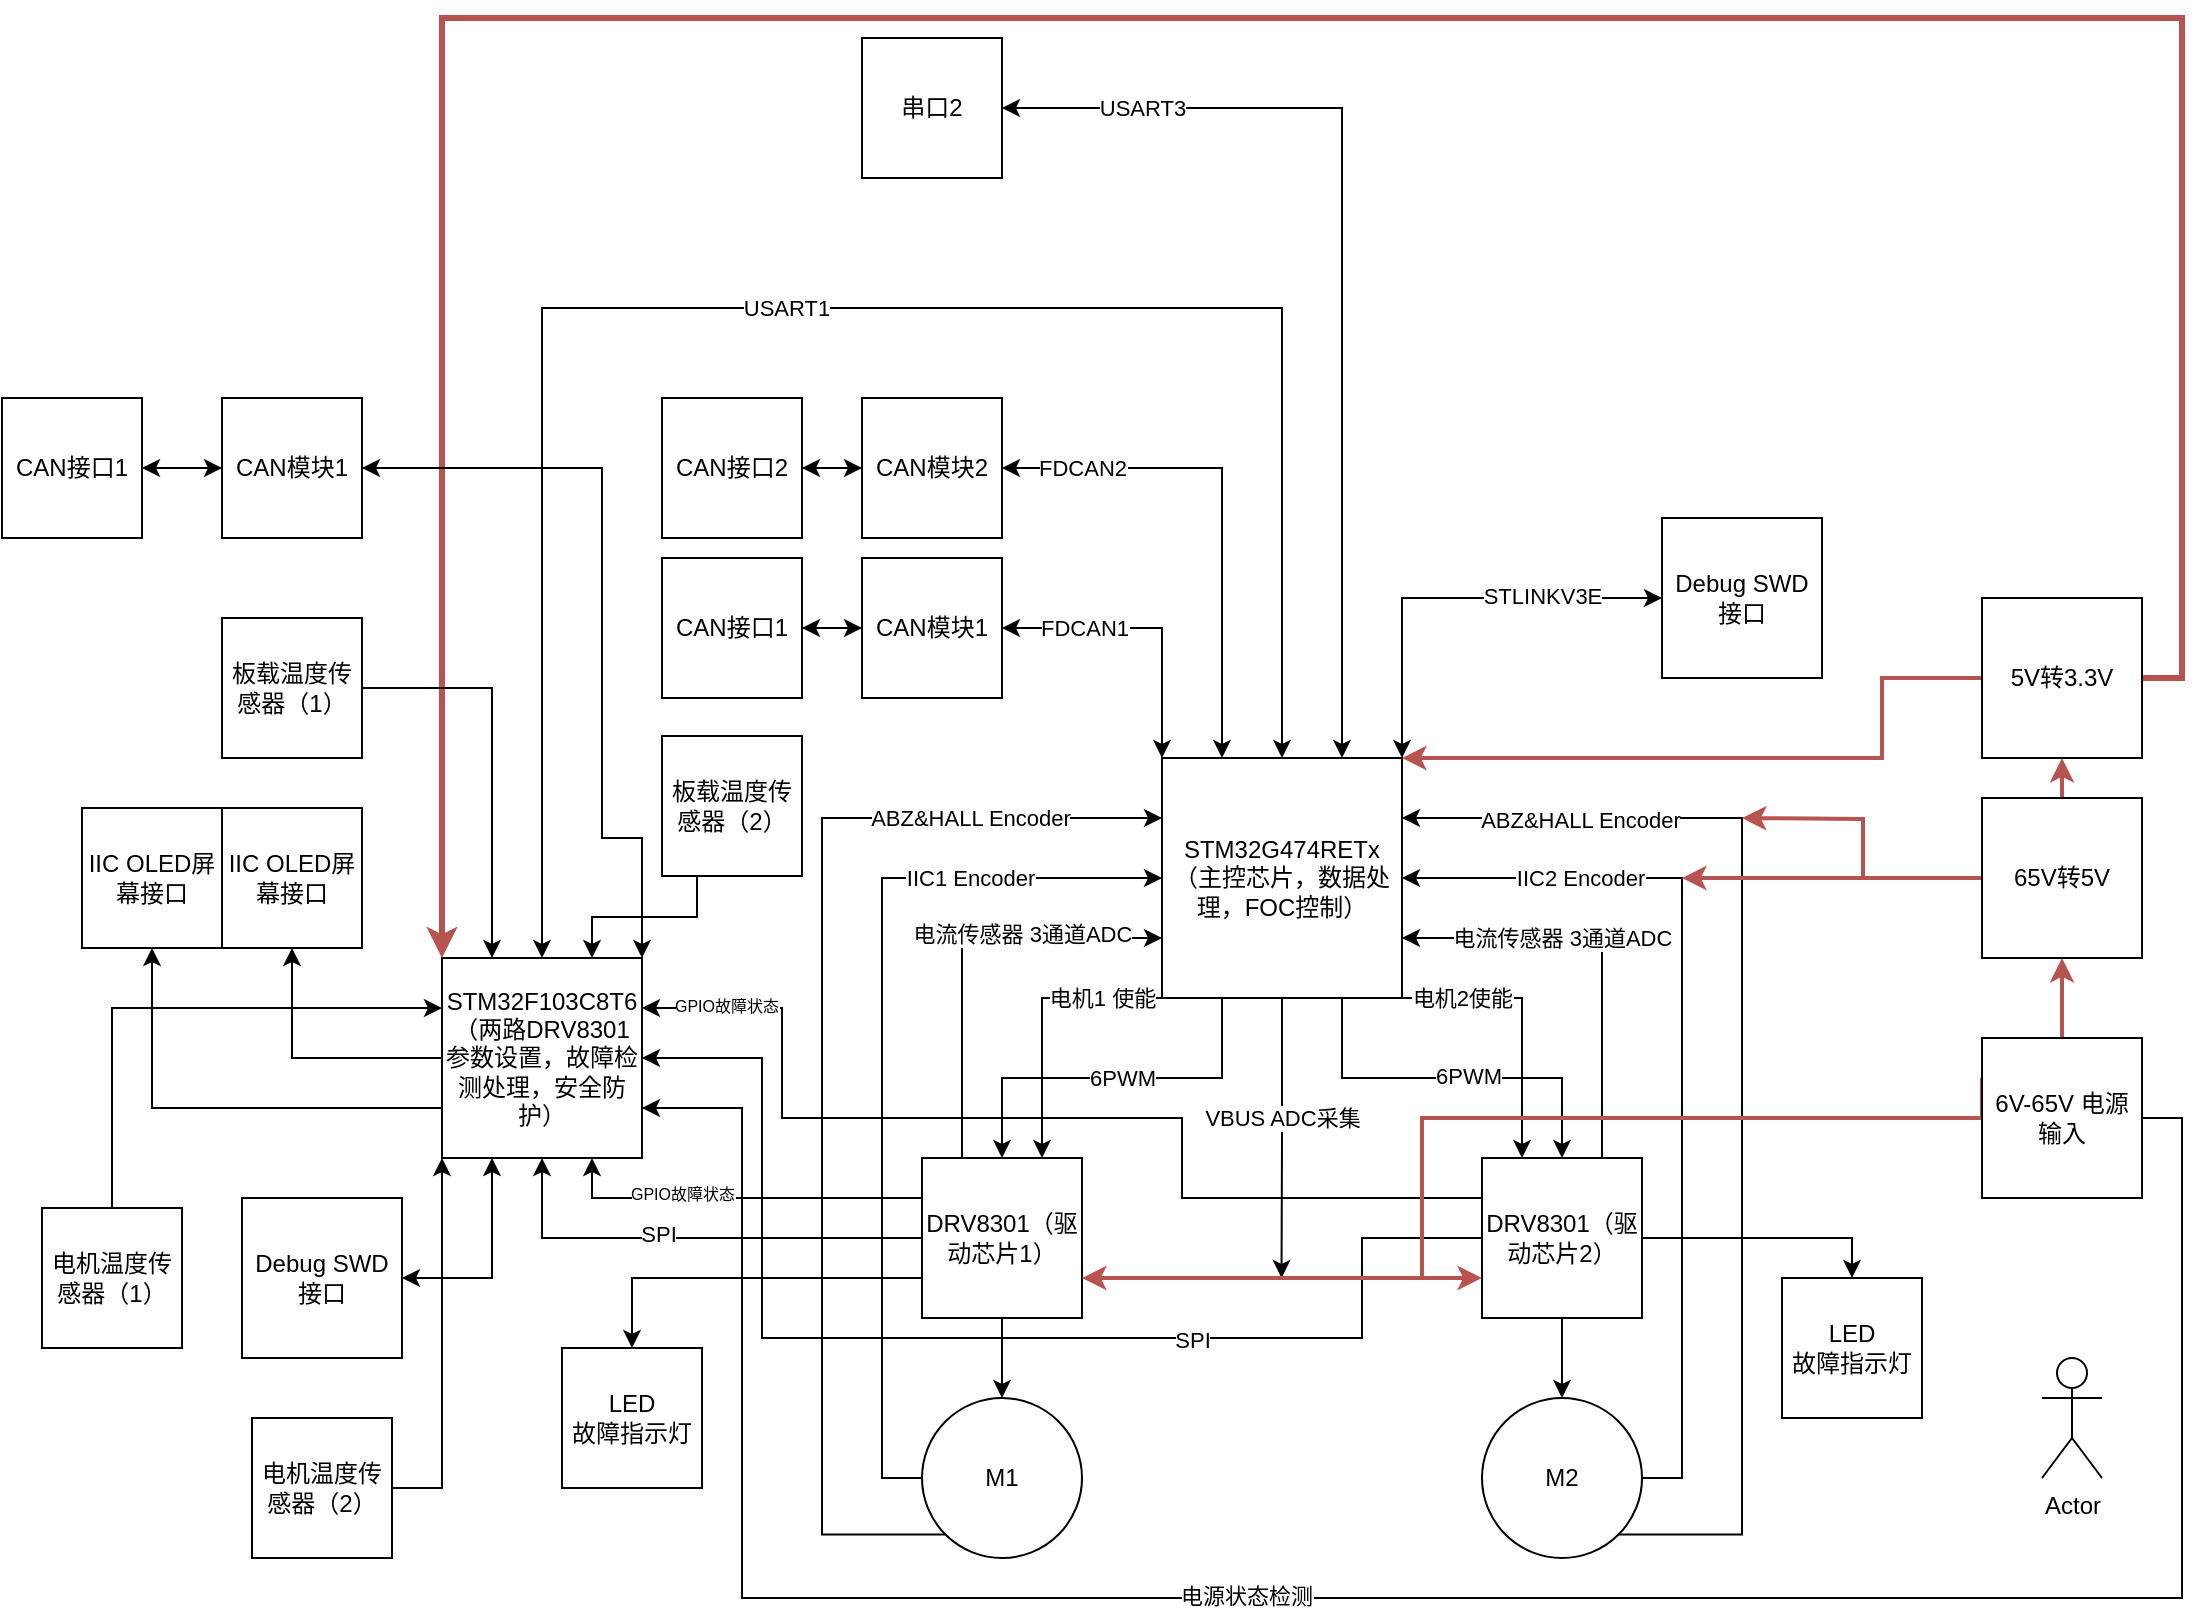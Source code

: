 <mxfile version="22.0.2" type="device">
  <diagram name="第 1 页" id="OV38u8bZRWVGrBhABrb8">
    <mxGraphModel dx="1015" dy="700" grid="1" gridSize="10" guides="1" tooltips="1" connect="1" arrows="1" fold="1" page="1" pageScale="1" pageWidth="1169" pageHeight="827" math="0" shadow="0">
      <root>
        <mxCell id="0" />
        <mxCell id="1" parent="0" />
        <mxCell id="kR41oFxlcHud7mC-6AMT-6" style="edgeStyle=orthogonalEdgeStyle;rounded=0;orthogonalLoop=1;jettySize=auto;html=1;exitX=0.25;exitY=1;exitDx=0;exitDy=0;entryX=0.5;entryY=0;entryDx=0;entryDy=0;" parent="1" source="kR41oFxlcHud7mC-6AMT-1" target="kR41oFxlcHud7mC-6AMT-2" edge="1">
          <mxGeometry relative="1" as="geometry" />
        </mxCell>
        <mxCell id="kR41oFxlcHud7mC-6AMT-8" value="6PWM" style="edgeLabel;html=1;align=center;verticalAlign=middle;resizable=0;points=[];" parent="kR41oFxlcHud7mC-6AMT-6" vertex="1" connectable="0">
          <mxGeometry x="0.23" relative="1" as="geometry">
            <mxPoint x="27" as="offset" />
          </mxGeometry>
        </mxCell>
        <mxCell id="kR41oFxlcHud7mC-6AMT-7" style="edgeStyle=orthogonalEdgeStyle;rounded=0;orthogonalLoop=1;jettySize=auto;html=1;exitX=0.75;exitY=1;exitDx=0;exitDy=0;entryX=0.5;entryY=0;entryDx=0;entryDy=0;" parent="1" source="kR41oFxlcHud7mC-6AMT-1" target="kR41oFxlcHud7mC-6AMT-3" edge="1">
          <mxGeometry relative="1" as="geometry" />
        </mxCell>
        <mxCell id="kR41oFxlcHud7mC-6AMT-9" value="6PWM" style="edgeLabel;html=1;align=center;verticalAlign=middle;resizable=0;points=[];" parent="kR41oFxlcHud7mC-6AMT-7" vertex="1" connectable="0">
          <mxGeometry x="0.078" y="1" relative="1" as="geometry">
            <mxPoint as="offset" />
          </mxGeometry>
        </mxCell>
        <mxCell id="kR41oFxlcHud7mC-6AMT-35" style="edgeStyle=orthogonalEdgeStyle;rounded=0;orthogonalLoop=1;jettySize=auto;html=1;exitX=0;exitY=1;exitDx=0;exitDy=0;entryX=0.75;entryY=0;entryDx=0;entryDy=0;" parent="1" source="kR41oFxlcHud7mC-6AMT-1" target="kR41oFxlcHud7mC-6AMT-2" edge="1">
          <mxGeometry relative="1" as="geometry">
            <Array as="points">
              <mxPoint x="540" y="510" />
            </Array>
          </mxGeometry>
        </mxCell>
        <mxCell id="kR41oFxlcHud7mC-6AMT-37" value="电机1 使能" style="edgeLabel;html=1;align=center;verticalAlign=middle;resizable=0;points=[];" parent="kR41oFxlcHud7mC-6AMT-35" vertex="1" connectable="0">
          <mxGeometry x="-0.389" relative="1" as="geometry">
            <mxPoint x="13" as="offset" />
          </mxGeometry>
        </mxCell>
        <mxCell id="kR41oFxlcHud7mC-6AMT-36" style="edgeStyle=orthogonalEdgeStyle;rounded=0;orthogonalLoop=1;jettySize=auto;html=1;exitX=1;exitY=1;exitDx=0;exitDy=0;entryX=0.25;entryY=0;entryDx=0;entryDy=0;" parent="1" source="kR41oFxlcHud7mC-6AMT-1" target="kR41oFxlcHud7mC-6AMT-3" edge="1">
          <mxGeometry relative="1" as="geometry">
            <Array as="points">
              <mxPoint x="780" y="510" />
            </Array>
          </mxGeometry>
        </mxCell>
        <mxCell id="kR41oFxlcHud7mC-6AMT-38" value="电机2使能" style="edgeLabel;html=1;align=center;verticalAlign=middle;resizable=0;points=[];" parent="kR41oFxlcHud7mC-6AMT-36" vertex="1" connectable="0">
          <mxGeometry x="-0.411" y="1" relative="1" as="geometry">
            <mxPoint x="-11" y="1" as="offset" />
          </mxGeometry>
        </mxCell>
        <mxCell id="kR41oFxlcHud7mC-6AMT-39" style="edgeStyle=orthogonalEdgeStyle;rounded=0;orthogonalLoop=1;jettySize=auto;html=1;exitX=0.5;exitY=1;exitDx=0;exitDy=0;" parent="1" source="kR41oFxlcHud7mC-6AMT-1" edge="1">
          <mxGeometry relative="1" as="geometry">
            <mxPoint x="659.759" y="650.0" as="targetPoint" />
          </mxGeometry>
        </mxCell>
        <mxCell id="kR41oFxlcHud7mC-6AMT-40" value="VBUS ADC采集&lt;br&gt;" style="edgeLabel;html=1;align=center;verticalAlign=middle;resizable=0;points=[];" parent="kR41oFxlcHud7mC-6AMT-39" vertex="1" connectable="0">
          <mxGeometry x="-0.52" relative="1" as="geometry">
            <mxPoint y="26" as="offset" />
          </mxGeometry>
        </mxCell>
        <mxCell id="kR41oFxlcHud7mC-6AMT-42" style="edgeStyle=orthogonalEdgeStyle;rounded=0;orthogonalLoop=1;jettySize=auto;html=1;exitX=0;exitY=0;exitDx=0;exitDy=0;entryX=1;entryY=0.5;entryDx=0;entryDy=0;startArrow=classic;startFill=1;" parent="1" source="kR41oFxlcHud7mC-6AMT-1" target="kR41oFxlcHud7mC-6AMT-41" edge="1">
          <mxGeometry relative="1" as="geometry" />
        </mxCell>
        <mxCell id="kR41oFxlcHud7mC-6AMT-43" value="FDCAN1&lt;br&gt;" style="edgeLabel;html=1;align=center;verticalAlign=middle;resizable=0;points=[];" parent="kR41oFxlcHud7mC-6AMT-42" vertex="1" connectable="0">
          <mxGeometry x="0.551" y="-1" relative="1" as="geometry">
            <mxPoint x="8" y="1" as="offset" />
          </mxGeometry>
        </mxCell>
        <mxCell id="kR41oFxlcHud7mC-6AMT-44" style="edgeStyle=orthogonalEdgeStyle;rounded=0;orthogonalLoop=1;jettySize=auto;html=1;exitX=0.5;exitY=0;exitDx=0;exitDy=0;entryX=0.5;entryY=0;entryDx=0;entryDy=0;startArrow=classic;startFill=1;" parent="1" source="kR41oFxlcHud7mC-6AMT-1" target="O9L2-xm8NIZ9MSRCBv3S-1" edge="1">
          <mxGeometry relative="1" as="geometry">
            <mxPoint x="520" y="165" as="targetPoint" />
            <Array as="points">
              <mxPoint x="660" y="165" />
              <mxPoint x="290" y="165" />
            </Array>
          </mxGeometry>
        </mxCell>
        <mxCell id="O9L2-xm8NIZ9MSRCBv3S-25" value="USART1" style="edgeLabel;html=1;align=center;verticalAlign=middle;resizable=0;points=[];" parent="kR41oFxlcHud7mC-6AMT-44" vertex="1" connectable="0">
          <mxGeometry x="0.028" relative="1" as="geometry">
            <mxPoint as="offset" />
          </mxGeometry>
        </mxCell>
        <mxCell id="kR41oFxlcHud7mC-6AMT-47" style="edgeStyle=orthogonalEdgeStyle;rounded=0;orthogonalLoop=1;jettySize=auto;html=1;exitX=0.75;exitY=0;exitDx=0;exitDy=0;entryX=1;entryY=0.5;entryDx=0;entryDy=0;startArrow=classic;startFill=1;" parent="1" source="kR41oFxlcHud7mC-6AMT-1" target="kR41oFxlcHud7mC-6AMT-48" edge="1">
          <mxGeometry relative="1" as="geometry">
            <mxPoint x="660.143" y="130" as="targetPoint" />
          </mxGeometry>
        </mxCell>
        <mxCell id="kR41oFxlcHud7mC-6AMT-49" value="USART3" style="edgeLabel;html=1;align=center;verticalAlign=middle;resizable=0;points=[];" parent="kR41oFxlcHud7mC-6AMT-47" vertex="1" connectable="0">
          <mxGeometry x="0.729" relative="1" as="geometry">
            <mxPoint x="3" as="offset" />
          </mxGeometry>
        </mxCell>
        <mxCell id="kR41oFxlcHud7mC-6AMT-56" style="edgeStyle=orthogonalEdgeStyle;rounded=0;orthogonalLoop=1;jettySize=auto;html=1;exitX=0.25;exitY=0;exitDx=0;exitDy=0;entryX=1;entryY=0.5;entryDx=0;entryDy=0;startArrow=classic;startFill=1;" parent="1" source="kR41oFxlcHud7mC-6AMT-1" target="kR41oFxlcHud7mC-6AMT-51" edge="1">
          <mxGeometry relative="1" as="geometry" />
        </mxCell>
        <mxCell id="kR41oFxlcHud7mC-6AMT-58" value="FDCAN2&lt;br&gt;" style="edgeLabel;html=1;align=center;verticalAlign=middle;resizable=0;points=[];" parent="kR41oFxlcHud7mC-6AMT-56" vertex="1" connectable="0">
          <mxGeometry x="0.555" y="-1" relative="1" as="geometry">
            <mxPoint x="-17" y="1" as="offset" />
          </mxGeometry>
        </mxCell>
        <mxCell id="kR41oFxlcHud7mC-6AMT-59" style="edgeStyle=orthogonalEdgeStyle;rounded=0;orthogonalLoop=1;jettySize=auto;html=1;exitX=1;exitY=0;exitDx=0;exitDy=0;entryX=0;entryY=0.5;entryDx=0;entryDy=0;startArrow=classic;startFill=1;" parent="1" source="kR41oFxlcHud7mC-6AMT-1" target="kR41oFxlcHud7mC-6AMT-60" edge="1">
          <mxGeometry relative="1" as="geometry">
            <mxPoint x="770" y="310" as="targetPoint" />
          </mxGeometry>
        </mxCell>
        <mxCell id="kR41oFxlcHud7mC-6AMT-68" value="STLINKV3E" style="edgeLabel;html=1;align=center;verticalAlign=middle;resizable=0;points=[];" parent="kR41oFxlcHud7mC-6AMT-59" vertex="1" connectable="0">
          <mxGeometry x="0.429" y="1" relative="1" as="geometry">
            <mxPoint as="offset" />
          </mxGeometry>
        </mxCell>
        <mxCell id="kR41oFxlcHud7mC-6AMT-1" value="STM32G474RETx（主控芯片，数据处理，FOC控制）" style="whiteSpace=wrap;html=1;aspect=fixed;" parent="1" vertex="1">
          <mxGeometry x="600" y="390" width="120" height="120" as="geometry" />
        </mxCell>
        <mxCell id="kR41oFxlcHud7mC-6AMT-15" style="edgeStyle=orthogonalEdgeStyle;rounded=0;orthogonalLoop=1;jettySize=auto;html=1;exitX=0.5;exitY=1;exitDx=0;exitDy=0;entryX=0.5;entryY=0;entryDx=0;entryDy=0;" parent="1" source="kR41oFxlcHud7mC-6AMT-2" target="kR41oFxlcHud7mC-6AMT-10" edge="1">
          <mxGeometry relative="1" as="geometry" />
        </mxCell>
        <mxCell id="kR41oFxlcHud7mC-6AMT-27" style="edgeStyle=orthogonalEdgeStyle;rounded=0;orthogonalLoop=1;jettySize=auto;html=1;exitX=0.25;exitY=0;exitDx=0;exitDy=0;entryX=0;entryY=0.75;entryDx=0;entryDy=0;" parent="1" source="kR41oFxlcHud7mC-6AMT-2" target="kR41oFxlcHud7mC-6AMT-1" edge="1">
          <mxGeometry relative="1" as="geometry">
            <mxPoint x="590" y="510" as="targetPoint" />
            <Array as="points">
              <mxPoint x="500" y="480" />
            </Array>
          </mxGeometry>
        </mxCell>
        <mxCell id="kR41oFxlcHud7mC-6AMT-28" value="电流传感器 3通道ADC" style="edgeLabel;html=1;align=center;verticalAlign=middle;resizable=0;points=[];" parent="kR41oFxlcHud7mC-6AMT-27" vertex="1" connectable="0">
          <mxGeometry x="0.329" y="2" relative="1" as="geometry">
            <mxPoint as="offset" />
          </mxGeometry>
        </mxCell>
        <mxCell id="O9L2-xm8NIZ9MSRCBv3S-2" style="edgeStyle=orthogonalEdgeStyle;rounded=0;orthogonalLoop=1;jettySize=auto;html=1;exitX=0;exitY=0.5;exitDx=0;exitDy=0;entryX=0.5;entryY=1;entryDx=0;entryDy=0;" parent="1" source="kR41oFxlcHud7mC-6AMT-2" target="O9L2-xm8NIZ9MSRCBv3S-1" edge="1">
          <mxGeometry relative="1" as="geometry" />
        </mxCell>
        <mxCell id="O9L2-xm8NIZ9MSRCBv3S-5" value="SPI" style="edgeLabel;html=1;align=center;verticalAlign=middle;resizable=0;points=[];" parent="O9L2-xm8NIZ9MSRCBv3S-2" vertex="1" connectable="0">
          <mxGeometry x="0.148" y="-2" relative="1" as="geometry">
            <mxPoint as="offset" />
          </mxGeometry>
        </mxCell>
        <mxCell id="O9L2-xm8NIZ9MSRCBv3S-16" style="edgeStyle=orthogonalEdgeStyle;rounded=0;orthogonalLoop=1;jettySize=auto;html=1;exitX=0;exitY=0.75;exitDx=0;exitDy=0;entryX=0.5;entryY=0;entryDx=0;entryDy=0;" parent="1" source="kR41oFxlcHud7mC-6AMT-2" target="O9L2-xm8NIZ9MSRCBv3S-13" edge="1">
          <mxGeometry relative="1" as="geometry" />
        </mxCell>
        <mxCell id="O9L2-xm8NIZ9MSRCBv3S-17" style="edgeStyle=orthogonalEdgeStyle;rounded=0;orthogonalLoop=1;jettySize=auto;html=1;exitX=0;exitY=0.25;exitDx=0;exitDy=0;entryX=0.75;entryY=1;entryDx=0;entryDy=0;" parent="1" source="kR41oFxlcHud7mC-6AMT-2" target="O9L2-xm8NIZ9MSRCBv3S-1" edge="1">
          <mxGeometry relative="1" as="geometry" />
        </mxCell>
        <mxCell id="O9L2-xm8NIZ9MSRCBv3S-18" value="&lt;font style=&quot;font-size: 8px;&quot;&gt;GPIO故障状态&lt;/font&gt;" style="edgeLabel;html=1;align=center;verticalAlign=middle;resizable=0;points=[];" parent="O9L2-xm8NIZ9MSRCBv3S-17" vertex="1" connectable="0">
          <mxGeometry x="0.211" y="-3" relative="1" as="geometry">
            <mxPoint x="-8" as="offset" />
          </mxGeometry>
        </mxCell>
        <mxCell id="kR41oFxlcHud7mC-6AMT-2" value="DRV8301（驱动芯片1）" style="whiteSpace=wrap;html=1;aspect=fixed;" parent="1" vertex="1">
          <mxGeometry x="480" y="590" width="80" height="80" as="geometry" />
        </mxCell>
        <mxCell id="kR41oFxlcHud7mC-6AMT-16" style="edgeStyle=orthogonalEdgeStyle;rounded=0;orthogonalLoop=1;jettySize=auto;html=1;exitX=0.5;exitY=1;exitDx=0;exitDy=0;entryX=0.5;entryY=0;entryDx=0;entryDy=0;" parent="1" source="kR41oFxlcHud7mC-6AMT-3" target="kR41oFxlcHud7mC-6AMT-11" edge="1">
          <mxGeometry relative="1" as="geometry" />
        </mxCell>
        <mxCell id="kR41oFxlcHud7mC-6AMT-29" style="edgeStyle=orthogonalEdgeStyle;rounded=0;orthogonalLoop=1;jettySize=auto;html=1;exitX=0.75;exitY=0;exitDx=0;exitDy=0;entryX=1;entryY=0.75;entryDx=0;entryDy=0;" parent="1" source="kR41oFxlcHud7mC-6AMT-3" target="kR41oFxlcHud7mC-6AMT-1" edge="1">
          <mxGeometry relative="1" as="geometry" />
        </mxCell>
        <mxCell id="kR41oFxlcHud7mC-6AMT-30" value="电流传感器 3通道ADC" style="edgeLabel;html=1;align=center;verticalAlign=middle;resizable=0;points=[];" parent="kR41oFxlcHud7mC-6AMT-29" vertex="1" connectable="0">
          <mxGeometry x="0.59" relative="1" as="geometry">
            <mxPoint x="37" as="offset" />
          </mxGeometry>
        </mxCell>
        <mxCell id="O9L2-xm8NIZ9MSRCBv3S-3" style="edgeStyle=orthogonalEdgeStyle;rounded=0;orthogonalLoop=1;jettySize=auto;html=1;exitX=0;exitY=0.5;exitDx=0;exitDy=0;entryX=1;entryY=0.5;entryDx=0;entryDy=0;" parent="1" source="kR41oFxlcHud7mC-6AMT-3" target="O9L2-xm8NIZ9MSRCBv3S-1" edge="1">
          <mxGeometry relative="1" as="geometry">
            <Array as="points">
              <mxPoint x="700" y="630" />
              <mxPoint x="700" y="680" />
              <mxPoint x="400" y="680" />
              <mxPoint x="400" y="540" />
            </Array>
          </mxGeometry>
        </mxCell>
        <mxCell id="O9L2-xm8NIZ9MSRCBv3S-4" value="SPI" style="edgeLabel;html=1;align=center;verticalAlign=middle;resizable=0;points=[];" parent="O9L2-xm8NIZ9MSRCBv3S-3" vertex="1" connectable="0">
          <mxGeometry x="-0.359" y="1" relative="1" as="geometry">
            <mxPoint as="offset" />
          </mxGeometry>
        </mxCell>
        <mxCell id="O9L2-xm8NIZ9MSRCBv3S-15" style="edgeStyle=orthogonalEdgeStyle;rounded=0;orthogonalLoop=1;jettySize=auto;html=1;exitX=1;exitY=0.5;exitDx=0;exitDy=0;entryX=0.5;entryY=0;entryDx=0;entryDy=0;" parent="1" source="kR41oFxlcHud7mC-6AMT-3" target="O9L2-xm8NIZ9MSRCBv3S-14" edge="1">
          <mxGeometry relative="1" as="geometry" />
        </mxCell>
        <mxCell id="O9L2-xm8NIZ9MSRCBv3S-19" style="edgeStyle=orthogonalEdgeStyle;rounded=0;orthogonalLoop=1;jettySize=auto;html=1;exitX=0;exitY=0.25;exitDx=0;exitDy=0;entryX=1;entryY=0.25;entryDx=0;entryDy=0;" parent="1" source="kR41oFxlcHud7mC-6AMT-3" target="O9L2-xm8NIZ9MSRCBv3S-1" edge="1">
          <mxGeometry relative="1" as="geometry">
            <Array as="points">
              <mxPoint x="610" y="610" />
              <mxPoint x="610" y="570" />
              <mxPoint x="410" y="570" />
              <mxPoint x="410" y="515" />
            </Array>
          </mxGeometry>
        </mxCell>
        <mxCell id="O9L2-xm8NIZ9MSRCBv3S-20" value="&lt;font style=&quot;font-size: 8px;&quot;&gt;GPIO故障状态&lt;/font&gt;" style="edgeLabel;html=1;align=center;verticalAlign=middle;resizable=0;points=[];" parent="O9L2-xm8NIZ9MSRCBv3S-19" vertex="1" connectable="0">
          <mxGeometry x="0.836" y="-2" relative="1" as="geometry">
            <mxPoint as="offset" />
          </mxGeometry>
        </mxCell>
        <mxCell id="kR41oFxlcHud7mC-6AMT-3" value="DRV8301（驱动芯片2）" style="whiteSpace=wrap;html=1;aspect=fixed;" parent="1" vertex="1">
          <mxGeometry x="760" y="590" width="80" height="80" as="geometry" />
        </mxCell>
        <mxCell id="kR41oFxlcHud7mC-6AMT-17" style="edgeStyle=orthogonalEdgeStyle;rounded=0;orthogonalLoop=1;jettySize=auto;html=1;exitX=0;exitY=0.5;exitDx=0;exitDy=0;entryX=0;entryY=0.5;entryDx=0;entryDy=0;" parent="1" source="kR41oFxlcHud7mC-6AMT-10" target="kR41oFxlcHud7mC-6AMT-1" edge="1">
          <mxGeometry relative="1" as="geometry">
            <mxPoint x="460" y="690" as="targetPoint" />
          </mxGeometry>
        </mxCell>
        <mxCell id="kR41oFxlcHud7mC-6AMT-19" value="IIC1 Encoder" style="edgeLabel;html=1;align=center;verticalAlign=middle;resizable=0;points=[];" parent="kR41oFxlcHud7mC-6AMT-17" vertex="1" connectable="0">
          <mxGeometry x="0.583" relative="1" as="geometry">
            <mxPoint as="offset" />
          </mxGeometry>
        </mxCell>
        <mxCell id="kR41oFxlcHud7mC-6AMT-21" style="edgeStyle=orthogonalEdgeStyle;rounded=0;orthogonalLoop=1;jettySize=auto;html=1;exitX=0;exitY=1;exitDx=0;exitDy=0;entryX=0;entryY=0.25;entryDx=0;entryDy=0;" parent="1" source="kR41oFxlcHud7mC-6AMT-10" target="kR41oFxlcHud7mC-6AMT-1" edge="1">
          <mxGeometry relative="1" as="geometry">
            <mxPoint x="430" y="440" as="targetPoint" />
            <Array as="points">
              <mxPoint x="430" y="778" />
              <mxPoint x="430" y="420" />
            </Array>
          </mxGeometry>
        </mxCell>
        <mxCell id="kR41oFxlcHud7mC-6AMT-23" value="ABZ&amp;amp;HALL Encoder" style="edgeLabel;html=1;align=center;verticalAlign=middle;resizable=0;points=[];" parent="kR41oFxlcHud7mC-6AMT-21" vertex="1" connectable="0">
          <mxGeometry x="0.673" relative="1" as="geometry">
            <mxPoint as="offset" />
          </mxGeometry>
        </mxCell>
        <mxCell id="kR41oFxlcHud7mC-6AMT-10" value="M1" style="ellipse;whiteSpace=wrap;html=1;aspect=fixed;" parent="1" vertex="1">
          <mxGeometry x="480" y="710" width="80" height="80" as="geometry" />
        </mxCell>
        <mxCell id="kR41oFxlcHud7mC-6AMT-18" style="edgeStyle=orthogonalEdgeStyle;rounded=0;orthogonalLoop=1;jettySize=auto;html=1;exitX=1;exitY=0.5;exitDx=0;exitDy=0;entryX=1;entryY=0.5;entryDx=0;entryDy=0;" parent="1" source="kR41oFxlcHud7mC-6AMT-11" target="kR41oFxlcHud7mC-6AMT-1" edge="1">
          <mxGeometry relative="1" as="geometry" />
        </mxCell>
        <mxCell id="kR41oFxlcHud7mC-6AMT-20" value="IIC2 Encoder" style="edgeLabel;html=1;align=center;verticalAlign=middle;resizable=0;points=[];" parent="kR41oFxlcHud7mC-6AMT-18" vertex="1" connectable="0">
          <mxGeometry x="0.613" relative="1" as="geometry">
            <mxPoint as="offset" />
          </mxGeometry>
        </mxCell>
        <mxCell id="kR41oFxlcHud7mC-6AMT-22" style="edgeStyle=orthogonalEdgeStyle;rounded=0;orthogonalLoop=1;jettySize=auto;html=1;exitX=1;exitY=1;exitDx=0;exitDy=0;entryX=1;entryY=0.25;entryDx=0;entryDy=0;" parent="1" source="kR41oFxlcHud7mC-6AMT-11" target="kR41oFxlcHud7mC-6AMT-1" edge="1">
          <mxGeometry relative="1" as="geometry">
            <Array as="points">
              <mxPoint x="890" y="778" />
              <mxPoint x="890" y="420" />
            </Array>
          </mxGeometry>
        </mxCell>
        <mxCell id="kR41oFxlcHud7mC-6AMT-24" value="ABZ&amp;amp;HALL Encoder" style="edgeLabel;html=1;align=center;verticalAlign=middle;resizable=0;points=[];" parent="kR41oFxlcHud7mC-6AMT-22" vertex="1" connectable="0">
          <mxGeometry x="0.699" y="1" relative="1" as="geometry">
            <mxPoint as="offset" />
          </mxGeometry>
        </mxCell>
        <mxCell id="kR41oFxlcHud7mC-6AMT-11" value="M2" style="ellipse;whiteSpace=wrap;html=1;aspect=fixed;" parent="1" vertex="1">
          <mxGeometry x="760" y="710" width="80" height="80" as="geometry" />
        </mxCell>
        <mxCell id="kR41oFxlcHud7mC-6AMT-31" style="edgeStyle=orthogonalEdgeStyle;rounded=0;orthogonalLoop=1;jettySize=auto;html=1;exitX=0;exitY=0.25;exitDx=0;exitDy=0;entryX=0;entryY=0.75;entryDx=0;entryDy=0;strokeWidth=2;fillColor=#f8cecc;strokeColor=#b85450;" parent="1" source="kR41oFxlcHud7mC-6AMT-25" target="kR41oFxlcHud7mC-6AMT-3" edge="1">
          <mxGeometry relative="1" as="geometry">
            <mxPoint x="1000" y="700" as="targetPoint" />
            <Array as="points">
              <mxPoint x="730" y="570" />
              <mxPoint x="730" y="650" />
            </Array>
          </mxGeometry>
        </mxCell>
        <mxCell id="kR41oFxlcHud7mC-6AMT-32" style="edgeStyle=orthogonalEdgeStyle;rounded=0;orthogonalLoop=1;jettySize=auto;html=1;exitX=0;exitY=0.25;exitDx=0;exitDy=0;entryX=1;entryY=0.75;entryDx=0;entryDy=0;fillColor=#f8cecc;strokeColor=#b85450;strokeWidth=2;" parent="1" source="kR41oFxlcHud7mC-6AMT-25" target="kR41oFxlcHud7mC-6AMT-2" edge="1">
          <mxGeometry relative="1" as="geometry">
            <mxPoint x="1070" y="630.0" as="sourcePoint" />
            <mxPoint x="550" y="650.0" as="targetPoint" />
            <Array as="points">
              <mxPoint x="730" y="570" />
              <mxPoint x="730" y="650" />
            </Array>
          </mxGeometry>
        </mxCell>
        <mxCell id="kR41oFxlcHud7mC-6AMT-63" style="edgeStyle=orthogonalEdgeStyle;rounded=0;orthogonalLoop=1;jettySize=auto;html=1;exitX=0.5;exitY=0;exitDx=0;exitDy=0;entryX=0.5;entryY=1;entryDx=0;entryDy=0;strokeWidth=2;fillColor=#f8cecc;strokeColor=#b85450;" parent="1" source="kR41oFxlcHud7mC-6AMT-25" target="kR41oFxlcHud7mC-6AMT-61" edge="1">
          <mxGeometry relative="1" as="geometry" />
        </mxCell>
        <mxCell id="O9L2-xm8NIZ9MSRCBv3S-37" style="edgeStyle=orthogonalEdgeStyle;rounded=0;orthogonalLoop=1;jettySize=auto;html=1;exitX=1;exitY=0.5;exitDx=0;exitDy=0;entryX=1;entryY=0.75;entryDx=0;entryDy=0;" parent="1" source="kR41oFxlcHud7mC-6AMT-25" target="O9L2-xm8NIZ9MSRCBv3S-1" edge="1">
          <mxGeometry relative="1" as="geometry">
            <Array as="points">
              <mxPoint x="1110" y="570" />
              <mxPoint x="1110" y="810" />
              <mxPoint x="390" y="810" />
              <mxPoint x="390" y="565" />
            </Array>
          </mxGeometry>
        </mxCell>
        <mxCell id="O9L2-xm8NIZ9MSRCBv3S-38" value="电源状态检测" style="edgeLabel;html=1;align=center;verticalAlign=middle;resizable=0;points=[];" parent="O9L2-xm8NIZ9MSRCBv3S-37" vertex="1" connectable="0">
          <mxGeometry x="0.143" y="-1" relative="1" as="geometry">
            <mxPoint as="offset" />
          </mxGeometry>
        </mxCell>
        <mxCell id="kR41oFxlcHud7mC-6AMT-25" value="6V-65V 电源输入" style="whiteSpace=wrap;html=1;aspect=fixed;" parent="1" vertex="1">
          <mxGeometry x="1010" y="530" width="80" height="80" as="geometry" />
        </mxCell>
        <mxCell id="kR41oFxlcHud7mC-6AMT-53" style="edgeStyle=orthogonalEdgeStyle;rounded=0;orthogonalLoop=1;jettySize=auto;html=1;exitX=0;exitY=0.5;exitDx=0;exitDy=0;entryX=1;entryY=0.5;entryDx=0;entryDy=0;startArrow=classic;startFill=1;" parent="1" source="kR41oFxlcHud7mC-6AMT-41" target="kR41oFxlcHud7mC-6AMT-52" edge="1">
          <mxGeometry relative="1" as="geometry" />
        </mxCell>
        <mxCell id="kR41oFxlcHud7mC-6AMT-41" value="CAN模块1" style="whiteSpace=wrap;html=1;aspect=fixed;" parent="1" vertex="1">
          <mxGeometry x="450" y="290" width="70" height="70" as="geometry" />
        </mxCell>
        <mxCell id="kR41oFxlcHud7mC-6AMT-48" value="串口2" style="whiteSpace=wrap;html=1;aspect=fixed;" parent="1" vertex="1">
          <mxGeometry x="450" y="30" width="70" height="70" as="geometry" />
        </mxCell>
        <mxCell id="kR41oFxlcHud7mC-6AMT-55" style="edgeStyle=orthogonalEdgeStyle;rounded=0;orthogonalLoop=1;jettySize=auto;html=1;exitX=0;exitY=0.5;exitDx=0;exitDy=0;entryX=1;entryY=0.5;entryDx=0;entryDy=0;startArrow=classic;startFill=1;" parent="1" source="kR41oFxlcHud7mC-6AMT-51" target="kR41oFxlcHud7mC-6AMT-54" edge="1">
          <mxGeometry relative="1" as="geometry" />
        </mxCell>
        <mxCell id="kR41oFxlcHud7mC-6AMT-51" value="CAN模块2" style="whiteSpace=wrap;html=1;aspect=fixed;" parent="1" vertex="1">
          <mxGeometry x="450" y="210" width="70" height="70" as="geometry" />
        </mxCell>
        <mxCell id="kR41oFxlcHud7mC-6AMT-52" value="CAN接口1" style="whiteSpace=wrap;html=1;aspect=fixed;" parent="1" vertex="1">
          <mxGeometry x="350" y="290" width="70" height="70" as="geometry" />
        </mxCell>
        <mxCell id="kR41oFxlcHud7mC-6AMT-54" value="CAN接口2" style="whiteSpace=wrap;html=1;aspect=fixed;" parent="1" vertex="1">
          <mxGeometry x="350" y="210" width="70" height="70" as="geometry" />
        </mxCell>
        <mxCell id="kR41oFxlcHud7mC-6AMT-60" value="Debug SWD接口" style="whiteSpace=wrap;html=1;aspect=fixed;" parent="1" vertex="1">
          <mxGeometry x="850" y="270" width="80" height="80" as="geometry" />
        </mxCell>
        <mxCell id="kR41oFxlcHud7mC-6AMT-64" style="edgeStyle=orthogonalEdgeStyle;rounded=0;orthogonalLoop=1;jettySize=auto;html=1;exitX=0;exitY=0.5;exitDx=0;exitDy=0;strokeWidth=2;fillColor=#f8cecc;strokeColor=#b85450;" parent="1" source="kR41oFxlcHud7mC-6AMT-61" edge="1">
          <mxGeometry relative="1" as="geometry">
            <mxPoint x="890" y="420" as="targetPoint" />
          </mxGeometry>
        </mxCell>
        <mxCell id="kR41oFxlcHud7mC-6AMT-66" style="edgeStyle=orthogonalEdgeStyle;rounded=0;orthogonalLoop=1;jettySize=auto;html=1;exitX=0.5;exitY=0;exitDx=0;exitDy=0;entryX=0.5;entryY=1;entryDx=0;entryDy=0;strokeWidth=2;fillColor=#f8cecc;strokeColor=#b85450;" parent="1" source="kR41oFxlcHud7mC-6AMT-61" target="kR41oFxlcHud7mC-6AMT-62" edge="1">
          <mxGeometry relative="1" as="geometry" />
        </mxCell>
        <mxCell id="kR41oFxlcHud7mC-6AMT-67" style="edgeStyle=orthogonalEdgeStyle;rounded=0;orthogonalLoop=1;jettySize=auto;html=1;exitX=0;exitY=0.5;exitDx=0;exitDy=0;strokeWidth=2;fillColor=#f8cecc;strokeColor=#b85450;" parent="1" source="kR41oFxlcHud7mC-6AMT-61" edge="1">
          <mxGeometry relative="1" as="geometry">
            <mxPoint x="860" y="450" as="targetPoint" />
          </mxGeometry>
        </mxCell>
        <mxCell id="kR41oFxlcHud7mC-6AMT-61" value="65V转5V" style="whiteSpace=wrap;html=1;aspect=fixed;" parent="1" vertex="1">
          <mxGeometry x="1010" y="410" width="80" height="80" as="geometry" />
        </mxCell>
        <mxCell id="kR41oFxlcHud7mC-6AMT-65" style="edgeStyle=orthogonalEdgeStyle;rounded=0;orthogonalLoop=1;jettySize=auto;html=1;entryX=1;entryY=0;entryDx=0;entryDy=0;exitX=0;exitY=0.5;exitDx=0;exitDy=0;strokeWidth=2;fillColor=#f8cecc;strokeColor=#b85450;" parent="1" source="kR41oFxlcHud7mC-6AMT-62" target="kR41oFxlcHud7mC-6AMT-1" edge="1">
          <mxGeometry relative="1" as="geometry">
            <mxPoint x="960" y="350" as="sourcePoint" />
            <Array as="points">
              <mxPoint x="960" y="350" />
              <mxPoint x="960" y="390" />
            </Array>
          </mxGeometry>
        </mxCell>
        <mxCell id="O9L2-xm8NIZ9MSRCBv3S-28" style="edgeStyle=orthogonalEdgeStyle;rounded=0;orthogonalLoop=1;jettySize=auto;html=1;exitX=1;exitY=0.5;exitDx=0;exitDy=0;entryX=0;entryY=0;entryDx=0;entryDy=0;fillColor=#f8cecc;strokeColor=#b85450;strokeWidth=3;" parent="1" source="kR41oFxlcHud7mC-6AMT-62" target="O9L2-xm8NIZ9MSRCBv3S-1" edge="1">
          <mxGeometry relative="1" as="geometry">
            <Array as="points">
              <mxPoint x="1110" y="350" />
              <mxPoint x="1110" y="20" />
              <mxPoint x="240" y="20" />
            </Array>
          </mxGeometry>
        </mxCell>
        <mxCell id="kR41oFxlcHud7mC-6AMT-62" value="5V转3.3V" style="whiteSpace=wrap;html=1;aspect=fixed;" parent="1" vertex="1">
          <mxGeometry x="1010" y="310" width="80" height="80" as="geometry" />
        </mxCell>
        <mxCell id="kR41oFxlcHud7mC-6AMT-69" value="Actor" style="shape=umlActor;verticalLabelPosition=bottom;verticalAlign=top;html=1;outlineConnect=0;" parent="1" vertex="1">
          <mxGeometry x="1040" y="690" width="30" height="60" as="geometry" />
        </mxCell>
        <mxCell id="O9L2-xm8NIZ9MSRCBv3S-9" style="edgeStyle=orthogonalEdgeStyle;rounded=0;orthogonalLoop=1;jettySize=auto;html=1;exitX=0;exitY=0.5;exitDx=0;exitDy=0;entryX=0.5;entryY=1;entryDx=0;entryDy=0;" parent="1" source="O9L2-xm8NIZ9MSRCBv3S-1" target="O9L2-xm8NIZ9MSRCBv3S-8" edge="1">
          <mxGeometry relative="1" as="geometry">
            <Array as="points">
              <mxPoint x="165" y="540" />
            </Array>
          </mxGeometry>
        </mxCell>
        <mxCell id="O9L2-xm8NIZ9MSRCBv3S-23" style="edgeStyle=orthogonalEdgeStyle;rounded=0;orthogonalLoop=1;jettySize=auto;html=1;exitX=0;exitY=0.75;exitDx=0;exitDy=0;entryX=0.5;entryY=1;entryDx=0;entryDy=0;" parent="1" source="O9L2-xm8NIZ9MSRCBv3S-1" target="O9L2-xm8NIZ9MSRCBv3S-22" edge="1">
          <mxGeometry relative="1" as="geometry">
            <Array as="points">
              <mxPoint x="95" y="565" />
            </Array>
          </mxGeometry>
        </mxCell>
        <mxCell id="O9L2-xm8NIZ9MSRCBv3S-1" value="STM32F103C8T6（两路DRV8301参数设置，故障检测处理，安全防护）" style="whiteSpace=wrap;html=1;aspect=fixed;" parent="1" vertex="1">
          <mxGeometry x="240" y="490" width="100" height="100" as="geometry" />
        </mxCell>
        <mxCell id="O9L2-xm8NIZ9MSRCBv3S-8" value="IIC OLED屏幕接口" style="whiteSpace=wrap;html=1;aspect=fixed;" parent="1" vertex="1">
          <mxGeometry x="130" y="415" width="70" height="70" as="geometry" />
        </mxCell>
        <mxCell id="O9L2-xm8NIZ9MSRCBv3S-13" value="LED &lt;br&gt;故障指示灯" style="whiteSpace=wrap;html=1;aspect=fixed;" parent="1" vertex="1">
          <mxGeometry x="300" y="685" width="70" height="70" as="geometry" />
        </mxCell>
        <mxCell id="O9L2-xm8NIZ9MSRCBv3S-14" value="LED &lt;br&gt;故障指示灯" style="whiteSpace=wrap;html=1;aspect=fixed;" parent="1" vertex="1">
          <mxGeometry x="910" y="650" width="70" height="70" as="geometry" />
        </mxCell>
        <mxCell id="O9L2-xm8NIZ9MSRCBv3S-22" value="IIC OLED屏幕接口" style="whiteSpace=wrap;html=1;aspect=fixed;" parent="1" vertex="1">
          <mxGeometry x="60" y="415" width="70" height="70" as="geometry" />
        </mxCell>
        <mxCell id="O9L2-xm8NIZ9MSRCBv3S-27" style="edgeStyle=orthogonalEdgeStyle;rounded=0;orthogonalLoop=1;jettySize=auto;html=1;exitX=1;exitY=0.5;exitDx=0;exitDy=0;entryX=0.25;entryY=1;entryDx=0;entryDy=0;startArrow=classic;startFill=1;" parent="1" source="O9L2-xm8NIZ9MSRCBv3S-26" target="O9L2-xm8NIZ9MSRCBv3S-1" edge="1">
          <mxGeometry relative="1" as="geometry" />
        </mxCell>
        <mxCell id="O9L2-xm8NIZ9MSRCBv3S-26" value="Debug SWD接口" style="whiteSpace=wrap;html=1;aspect=fixed;" parent="1" vertex="1">
          <mxGeometry x="140" y="610" width="80" height="80" as="geometry" />
        </mxCell>
        <mxCell id="O9L2-xm8NIZ9MSRCBv3S-32" style="edgeStyle=orthogonalEdgeStyle;rounded=0;orthogonalLoop=1;jettySize=auto;html=1;exitX=1;exitY=0.5;exitDx=0;exitDy=0;entryX=0.25;entryY=0;entryDx=0;entryDy=0;" parent="1" source="O9L2-xm8NIZ9MSRCBv3S-29" target="O9L2-xm8NIZ9MSRCBv3S-1" edge="1">
          <mxGeometry relative="1" as="geometry" />
        </mxCell>
        <mxCell id="O9L2-xm8NIZ9MSRCBv3S-29" value="板载温度传感器（1）" style="whiteSpace=wrap;html=1;aspect=fixed;" parent="1" vertex="1">
          <mxGeometry x="130" y="320" width="70" height="70" as="geometry" />
        </mxCell>
        <mxCell id="O9L2-xm8NIZ9MSRCBv3S-31" style="edgeStyle=orthogonalEdgeStyle;rounded=0;orthogonalLoop=1;jettySize=auto;html=1;exitX=0.25;exitY=1;exitDx=0;exitDy=0;entryX=0.75;entryY=0;entryDx=0;entryDy=0;" parent="1" source="O9L2-xm8NIZ9MSRCBv3S-30" target="O9L2-xm8NIZ9MSRCBv3S-1" edge="1">
          <mxGeometry relative="1" as="geometry" />
        </mxCell>
        <mxCell id="O9L2-xm8NIZ9MSRCBv3S-30" value="板载温度传感器（2）" style="whiteSpace=wrap;html=1;aspect=fixed;" parent="1" vertex="1">
          <mxGeometry x="350" y="379" width="70" height="70" as="geometry" />
        </mxCell>
        <mxCell id="O9L2-xm8NIZ9MSRCBv3S-35" style="edgeStyle=orthogonalEdgeStyle;rounded=0;orthogonalLoop=1;jettySize=auto;html=1;exitX=0.5;exitY=0;exitDx=0;exitDy=0;entryX=0;entryY=0.25;entryDx=0;entryDy=0;" parent="1" source="O9L2-xm8NIZ9MSRCBv3S-33" target="O9L2-xm8NIZ9MSRCBv3S-1" edge="1">
          <mxGeometry relative="1" as="geometry" />
        </mxCell>
        <mxCell id="O9L2-xm8NIZ9MSRCBv3S-33" value="电机温度传感器（1）" style="whiteSpace=wrap;html=1;aspect=fixed;" parent="1" vertex="1">
          <mxGeometry x="40" y="615" width="70" height="70" as="geometry" />
        </mxCell>
        <mxCell id="O9L2-xm8NIZ9MSRCBv3S-36" style="edgeStyle=orthogonalEdgeStyle;rounded=0;orthogonalLoop=1;jettySize=auto;html=1;exitX=1;exitY=0.5;exitDx=0;exitDy=0;entryX=0;entryY=1;entryDx=0;entryDy=0;" parent="1" source="O9L2-xm8NIZ9MSRCBv3S-34" target="O9L2-xm8NIZ9MSRCBv3S-1" edge="1">
          <mxGeometry relative="1" as="geometry" />
        </mxCell>
        <mxCell id="O9L2-xm8NIZ9MSRCBv3S-34" value="电机温度传感器（2）" style="whiteSpace=wrap;html=1;aspect=fixed;" parent="1" vertex="1">
          <mxGeometry x="145" y="720" width="70" height="70" as="geometry" />
        </mxCell>
        <mxCell id="YGqzZbpvIEdZNva2nziw-1" value="CAN接口1" style="whiteSpace=wrap;html=1;aspect=fixed;" vertex="1" parent="1">
          <mxGeometry x="20" y="210" width="70" height="70" as="geometry" />
        </mxCell>
        <mxCell id="YGqzZbpvIEdZNva2nziw-3" style="edgeStyle=orthogonalEdgeStyle;rounded=0;orthogonalLoop=1;jettySize=auto;html=1;exitX=0;exitY=0.5;exitDx=0;exitDy=0;entryX=1;entryY=0.5;entryDx=0;entryDy=0;startArrow=classic;startFill=1;" edge="1" parent="1" source="YGqzZbpvIEdZNva2nziw-2" target="YGqzZbpvIEdZNva2nziw-1">
          <mxGeometry relative="1" as="geometry" />
        </mxCell>
        <mxCell id="YGqzZbpvIEdZNva2nziw-4" style="edgeStyle=orthogonalEdgeStyle;rounded=0;orthogonalLoop=1;jettySize=auto;html=1;exitX=1;exitY=0.5;exitDx=0;exitDy=0;entryX=1;entryY=0;entryDx=0;entryDy=0;startArrow=classic;startFill=1;" edge="1" parent="1" source="YGqzZbpvIEdZNva2nziw-2" target="O9L2-xm8NIZ9MSRCBv3S-1">
          <mxGeometry relative="1" as="geometry">
            <Array as="points">
              <mxPoint x="320" y="245" />
              <mxPoint x="320" y="430" />
              <mxPoint x="340" y="430" />
            </Array>
          </mxGeometry>
        </mxCell>
        <mxCell id="YGqzZbpvIEdZNva2nziw-2" value="CAN模块1" style="whiteSpace=wrap;html=1;aspect=fixed;" vertex="1" parent="1">
          <mxGeometry x="130" y="210" width="70" height="70" as="geometry" />
        </mxCell>
      </root>
    </mxGraphModel>
  </diagram>
</mxfile>
